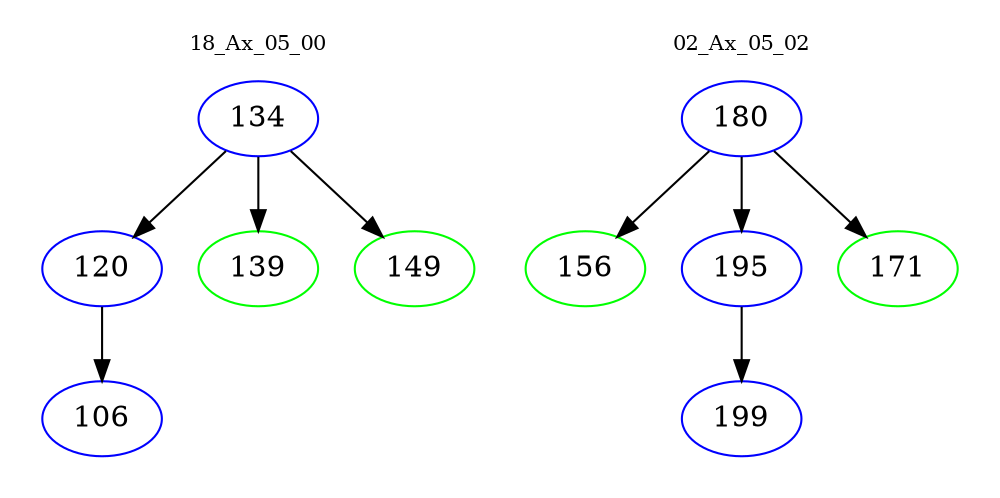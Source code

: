 digraph{
subgraph cluster_0 {
color = white
label = "18_Ax_05_00";
fontsize=10;
T0_134 [label="134", color="blue"]
T0_134 -> T0_120 [color="black"]
T0_120 [label="120", color="blue"]
T0_120 -> T0_106 [color="black"]
T0_106 [label="106", color="blue"]
T0_134 -> T0_139 [color="black"]
T0_139 [label="139", color="green"]
T0_134 -> T0_149 [color="black"]
T0_149 [label="149", color="green"]
}
subgraph cluster_1 {
color = white
label = "02_Ax_05_02";
fontsize=10;
T1_180 [label="180", color="blue"]
T1_180 -> T1_156 [color="black"]
T1_156 [label="156", color="green"]
T1_180 -> T1_195 [color="black"]
T1_195 [label="195", color="blue"]
T1_195 -> T1_199 [color="black"]
T1_199 [label="199", color="blue"]
T1_180 -> T1_171 [color="black"]
T1_171 [label="171", color="green"]
}
}
